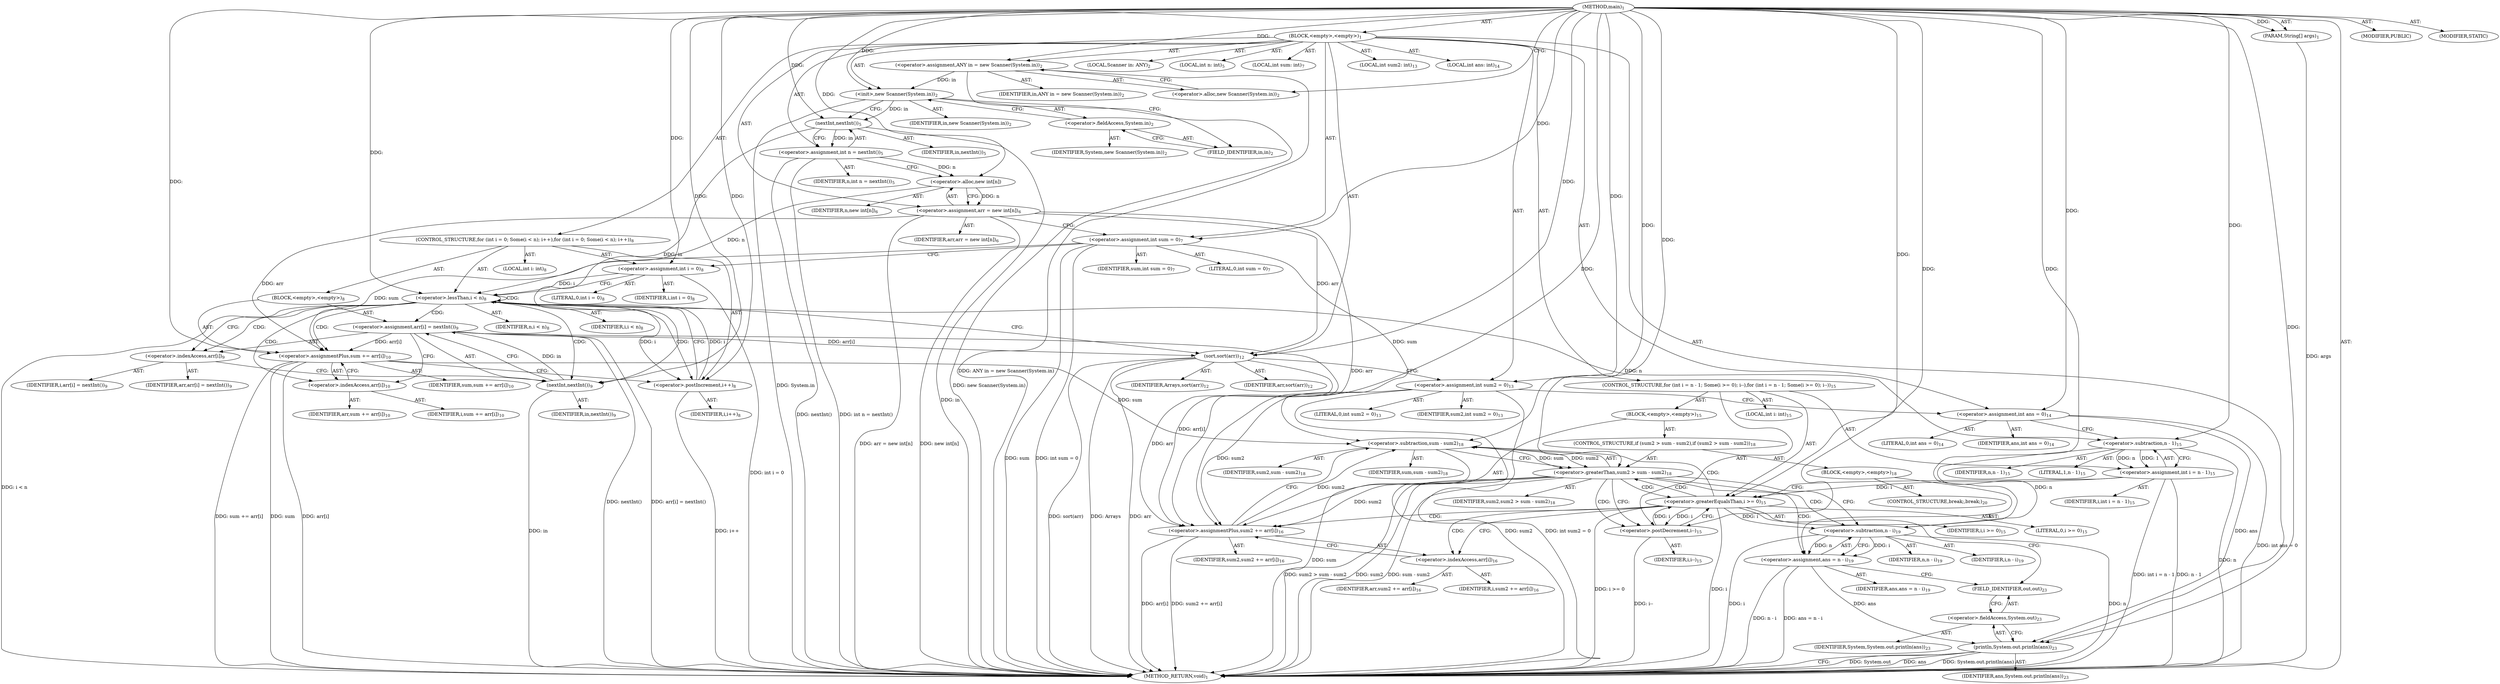 digraph "main" {  
"19" [label = <(METHOD,main)<SUB>1</SUB>> ]
"20" [label = <(PARAM,String[] args)<SUB>1</SUB>> ]
"21" [label = <(BLOCK,&lt;empty&gt;,&lt;empty&gt;)<SUB>1</SUB>> ]
"4" [label = <(LOCAL,Scanner in: ANY)<SUB>2</SUB>> ]
"22" [label = <(&lt;operator&gt;.assignment,ANY in = new Scanner(System.in))<SUB>2</SUB>> ]
"23" [label = <(IDENTIFIER,in,ANY in = new Scanner(System.in))<SUB>2</SUB>> ]
"24" [label = <(&lt;operator&gt;.alloc,new Scanner(System.in))<SUB>2</SUB>> ]
"25" [label = <(&lt;init&gt;,new Scanner(System.in))<SUB>2</SUB>> ]
"3" [label = <(IDENTIFIER,in,new Scanner(System.in))<SUB>2</SUB>> ]
"26" [label = <(&lt;operator&gt;.fieldAccess,System.in)<SUB>2</SUB>> ]
"27" [label = <(IDENTIFIER,System,new Scanner(System.in))<SUB>2</SUB>> ]
"28" [label = <(FIELD_IDENTIFIER,in,in)<SUB>2</SUB>> ]
"29" [label = <(LOCAL,int n: int)<SUB>5</SUB>> ]
"30" [label = <(&lt;operator&gt;.assignment,int n = nextInt())<SUB>5</SUB>> ]
"31" [label = <(IDENTIFIER,n,int n = nextInt())<SUB>5</SUB>> ]
"32" [label = <(nextInt,nextInt())<SUB>5</SUB>> ]
"33" [label = <(IDENTIFIER,in,nextInt())<SUB>5</SUB>> ]
"34" [label = <(&lt;operator&gt;.assignment,arr = new int[n])<SUB>6</SUB>> ]
"35" [label = <(IDENTIFIER,arr,arr = new int[n])<SUB>6</SUB>> ]
"36" [label = <(&lt;operator&gt;.alloc,new int[n])> ]
"37" [label = <(IDENTIFIER,n,new int[n])<SUB>6</SUB>> ]
"38" [label = <(LOCAL,int sum: int)<SUB>7</SUB>> ]
"39" [label = <(&lt;operator&gt;.assignment,int sum = 0)<SUB>7</SUB>> ]
"40" [label = <(IDENTIFIER,sum,int sum = 0)<SUB>7</SUB>> ]
"41" [label = <(LITERAL,0,int sum = 0)<SUB>7</SUB>> ]
"42" [label = <(CONTROL_STRUCTURE,for (int i = 0; Some(i &lt; n); i++),for (int i = 0; Some(i &lt; n); i++))<SUB>8</SUB>> ]
"43" [label = <(LOCAL,int i: int)<SUB>8</SUB>> ]
"44" [label = <(&lt;operator&gt;.assignment,int i = 0)<SUB>8</SUB>> ]
"45" [label = <(IDENTIFIER,i,int i = 0)<SUB>8</SUB>> ]
"46" [label = <(LITERAL,0,int i = 0)<SUB>8</SUB>> ]
"47" [label = <(&lt;operator&gt;.lessThan,i &lt; n)<SUB>8</SUB>> ]
"48" [label = <(IDENTIFIER,i,i &lt; n)<SUB>8</SUB>> ]
"49" [label = <(IDENTIFIER,n,i &lt; n)<SUB>8</SUB>> ]
"50" [label = <(&lt;operator&gt;.postIncrement,i++)<SUB>8</SUB>> ]
"51" [label = <(IDENTIFIER,i,i++)<SUB>8</SUB>> ]
"52" [label = <(BLOCK,&lt;empty&gt;,&lt;empty&gt;)<SUB>8</SUB>> ]
"53" [label = <(&lt;operator&gt;.assignment,arr[i] = nextInt())<SUB>9</SUB>> ]
"54" [label = <(&lt;operator&gt;.indexAccess,arr[i])<SUB>9</SUB>> ]
"55" [label = <(IDENTIFIER,arr,arr[i] = nextInt())<SUB>9</SUB>> ]
"56" [label = <(IDENTIFIER,i,arr[i] = nextInt())<SUB>9</SUB>> ]
"57" [label = <(nextInt,nextInt())<SUB>9</SUB>> ]
"58" [label = <(IDENTIFIER,in,nextInt())<SUB>9</SUB>> ]
"59" [label = <(&lt;operator&gt;.assignmentPlus,sum += arr[i])<SUB>10</SUB>> ]
"60" [label = <(IDENTIFIER,sum,sum += arr[i])<SUB>10</SUB>> ]
"61" [label = <(&lt;operator&gt;.indexAccess,arr[i])<SUB>10</SUB>> ]
"62" [label = <(IDENTIFIER,arr,sum += arr[i])<SUB>10</SUB>> ]
"63" [label = <(IDENTIFIER,i,sum += arr[i])<SUB>10</SUB>> ]
"64" [label = <(sort,sort(arr))<SUB>12</SUB>> ]
"65" [label = <(IDENTIFIER,Arrays,sort(arr))<SUB>12</SUB>> ]
"66" [label = <(IDENTIFIER,arr,sort(arr))<SUB>12</SUB>> ]
"67" [label = <(LOCAL,int sum2: int)<SUB>13</SUB>> ]
"68" [label = <(&lt;operator&gt;.assignment,int sum2 = 0)<SUB>13</SUB>> ]
"69" [label = <(IDENTIFIER,sum2,int sum2 = 0)<SUB>13</SUB>> ]
"70" [label = <(LITERAL,0,int sum2 = 0)<SUB>13</SUB>> ]
"71" [label = <(LOCAL,int ans: int)<SUB>14</SUB>> ]
"72" [label = <(&lt;operator&gt;.assignment,int ans = 0)<SUB>14</SUB>> ]
"73" [label = <(IDENTIFIER,ans,int ans = 0)<SUB>14</SUB>> ]
"74" [label = <(LITERAL,0,int ans = 0)<SUB>14</SUB>> ]
"75" [label = <(CONTROL_STRUCTURE,for (int i = n - 1; Some(i &gt;= 0); i--),for (int i = n - 1; Some(i &gt;= 0); i--))<SUB>15</SUB>> ]
"76" [label = <(LOCAL,int i: int)<SUB>15</SUB>> ]
"77" [label = <(&lt;operator&gt;.assignment,int i = n - 1)<SUB>15</SUB>> ]
"78" [label = <(IDENTIFIER,i,int i = n - 1)<SUB>15</SUB>> ]
"79" [label = <(&lt;operator&gt;.subtraction,n - 1)<SUB>15</SUB>> ]
"80" [label = <(IDENTIFIER,n,n - 1)<SUB>15</SUB>> ]
"81" [label = <(LITERAL,1,n - 1)<SUB>15</SUB>> ]
"82" [label = <(&lt;operator&gt;.greaterEqualsThan,i &gt;= 0)<SUB>15</SUB>> ]
"83" [label = <(IDENTIFIER,i,i &gt;= 0)<SUB>15</SUB>> ]
"84" [label = <(LITERAL,0,i &gt;= 0)<SUB>15</SUB>> ]
"85" [label = <(&lt;operator&gt;.postDecrement,i--)<SUB>15</SUB>> ]
"86" [label = <(IDENTIFIER,i,i--)<SUB>15</SUB>> ]
"87" [label = <(BLOCK,&lt;empty&gt;,&lt;empty&gt;)<SUB>15</SUB>> ]
"88" [label = <(&lt;operator&gt;.assignmentPlus,sum2 += arr[i])<SUB>16</SUB>> ]
"89" [label = <(IDENTIFIER,sum2,sum2 += arr[i])<SUB>16</SUB>> ]
"90" [label = <(&lt;operator&gt;.indexAccess,arr[i])<SUB>16</SUB>> ]
"91" [label = <(IDENTIFIER,arr,sum2 += arr[i])<SUB>16</SUB>> ]
"92" [label = <(IDENTIFIER,i,sum2 += arr[i])<SUB>16</SUB>> ]
"93" [label = <(CONTROL_STRUCTURE,if (sum2 &gt; sum - sum2),if (sum2 &gt; sum - sum2))<SUB>18</SUB>> ]
"94" [label = <(&lt;operator&gt;.greaterThan,sum2 &gt; sum - sum2)<SUB>18</SUB>> ]
"95" [label = <(IDENTIFIER,sum2,sum2 &gt; sum - sum2)<SUB>18</SUB>> ]
"96" [label = <(&lt;operator&gt;.subtraction,sum - sum2)<SUB>18</SUB>> ]
"97" [label = <(IDENTIFIER,sum,sum - sum2)<SUB>18</SUB>> ]
"98" [label = <(IDENTIFIER,sum2,sum - sum2)<SUB>18</SUB>> ]
"99" [label = <(BLOCK,&lt;empty&gt;,&lt;empty&gt;)<SUB>18</SUB>> ]
"100" [label = <(&lt;operator&gt;.assignment,ans = n - i)<SUB>19</SUB>> ]
"101" [label = <(IDENTIFIER,ans,ans = n - i)<SUB>19</SUB>> ]
"102" [label = <(&lt;operator&gt;.subtraction,n - i)<SUB>19</SUB>> ]
"103" [label = <(IDENTIFIER,n,n - i)<SUB>19</SUB>> ]
"104" [label = <(IDENTIFIER,i,n - i)<SUB>19</SUB>> ]
"105" [label = <(CONTROL_STRUCTURE,break;,break;)<SUB>20</SUB>> ]
"106" [label = <(println,System.out.println(ans))<SUB>23</SUB>> ]
"107" [label = <(&lt;operator&gt;.fieldAccess,System.out)<SUB>23</SUB>> ]
"108" [label = <(IDENTIFIER,System,System.out.println(ans))<SUB>23</SUB>> ]
"109" [label = <(FIELD_IDENTIFIER,out,out)<SUB>23</SUB>> ]
"110" [label = <(IDENTIFIER,ans,System.out.println(ans))<SUB>23</SUB>> ]
"111" [label = <(MODIFIER,PUBLIC)> ]
"112" [label = <(MODIFIER,STATIC)> ]
"113" [label = <(METHOD_RETURN,void)<SUB>1</SUB>> ]
  "19" -> "20"  [ label = "AST: "] 
  "19" -> "21"  [ label = "AST: "] 
  "19" -> "111"  [ label = "AST: "] 
  "19" -> "112"  [ label = "AST: "] 
  "19" -> "113"  [ label = "AST: "] 
  "21" -> "4"  [ label = "AST: "] 
  "21" -> "22"  [ label = "AST: "] 
  "21" -> "25"  [ label = "AST: "] 
  "21" -> "29"  [ label = "AST: "] 
  "21" -> "30"  [ label = "AST: "] 
  "21" -> "34"  [ label = "AST: "] 
  "21" -> "38"  [ label = "AST: "] 
  "21" -> "39"  [ label = "AST: "] 
  "21" -> "42"  [ label = "AST: "] 
  "21" -> "64"  [ label = "AST: "] 
  "21" -> "67"  [ label = "AST: "] 
  "21" -> "68"  [ label = "AST: "] 
  "21" -> "71"  [ label = "AST: "] 
  "21" -> "72"  [ label = "AST: "] 
  "21" -> "75"  [ label = "AST: "] 
  "21" -> "106"  [ label = "AST: "] 
  "22" -> "23"  [ label = "AST: "] 
  "22" -> "24"  [ label = "AST: "] 
  "25" -> "3"  [ label = "AST: "] 
  "25" -> "26"  [ label = "AST: "] 
  "26" -> "27"  [ label = "AST: "] 
  "26" -> "28"  [ label = "AST: "] 
  "30" -> "31"  [ label = "AST: "] 
  "30" -> "32"  [ label = "AST: "] 
  "32" -> "33"  [ label = "AST: "] 
  "34" -> "35"  [ label = "AST: "] 
  "34" -> "36"  [ label = "AST: "] 
  "36" -> "37"  [ label = "AST: "] 
  "39" -> "40"  [ label = "AST: "] 
  "39" -> "41"  [ label = "AST: "] 
  "42" -> "43"  [ label = "AST: "] 
  "42" -> "44"  [ label = "AST: "] 
  "42" -> "47"  [ label = "AST: "] 
  "42" -> "50"  [ label = "AST: "] 
  "42" -> "52"  [ label = "AST: "] 
  "44" -> "45"  [ label = "AST: "] 
  "44" -> "46"  [ label = "AST: "] 
  "47" -> "48"  [ label = "AST: "] 
  "47" -> "49"  [ label = "AST: "] 
  "50" -> "51"  [ label = "AST: "] 
  "52" -> "53"  [ label = "AST: "] 
  "52" -> "59"  [ label = "AST: "] 
  "53" -> "54"  [ label = "AST: "] 
  "53" -> "57"  [ label = "AST: "] 
  "54" -> "55"  [ label = "AST: "] 
  "54" -> "56"  [ label = "AST: "] 
  "57" -> "58"  [ label = "AST: "] 
  "59" -> "60"  [ label = "AST: "] 
  "59" -> "61"  [ label = "AST: "] 
  "61" -> "62"  [ label = "AST: "] 
  "61" -> "63"  [ label = "AST: "] 
  "64" -> "65"  [ label = "AST: "] 
  "64" -> "66"  [ label = "AST: "] 
  "68" -> "69"  [ label = "AST: "] 
  "68" -> "70"  [ label = "AST: "] 
  "72" -> "73"  [ label = "AST: "] 
  "72" -> "74"  [ label = "AST: "] 
  "75" -> "76"  [ label = "AST: "] 
  "75" -> "77"  [ label = "AST: "] 
  "75" -> "82"  [ label = "AST: "] 
  "75" -> "85"  [ label = "AST: "] 
  "75" -> "87"  [ label = "AST: "] 
  "77" -> "78"  [ label = "AST: "] 
  "77" -> "79"  [ label = "AST: "] 
  "79" -> "80"  [ label = "AST: "] 
  "79" -> "81"  [ label = "AST: "] 
  "82" -> "83"  [ label = "AST: "] 
  "82" -> "84"  [ label = "AST: "] 
  "85" -> "86"  [ label = "AST: "] 
  "87" -> "88"  [ label = "AST: "] 
  "87" -> "93"  [ label = "AST: "] 
  "88" -> "89"  [ label = "AST: "] 
  "88" -> "90"  [ label = "AST: "] 
  "90" -> "91"  [ label = "AST: "] 
  "90" -> "92"  [ label = "AST: "] 
  "93" -> "94"  [ label = "AST: "] 
  "93" -> "99"  [ label = "AST: "] 
  "94" -> "95"  [ label = "AST: "] 
  "94" -> "96"  [ label = "AST: "] 
  "96" -> "97"  [ label = "AST: "] 
  "96" -> "98"  [ label = "AST: "] 
  "99" -> "100"  [ label = "AST: "] 
  "99" -> "105"  [ label = "AST: "] 
  "100" -> "101"  [ label = "AST: "] 
  "100" -> "102"  [ label = "AST: "] 
  "102" -> "103"  [ label = "AST: "] 
  "102" -> "104"  [ label = "AST: "] 
  "106" -> "107"  [ label = "AST: "] 
  "106" -> "110"  [ label = "AST: "] 
  "107" -> "108"  [ label = "AST: "] 
  "107" -> "109"  [ label = "AST: "] 
  "22" -> "28"  [ label = "CFG: "] 
  "25" -> "32"  [ label = "CFG: "] 
  "30" -> "36"  [ label = "CFG: "] 
  "34" -> "39"  [ label = "CFG: "] 
  "39" -> "44"  [ label = "CFG: "] 
  "64" -> "68"  [ label = "CFG: "] 
  "68" -> "72"  [ label = "CFG: "] 
  "72" -> "79"  [ label = "CFG: "] 
  "106" -> "113"  [ label = "CFG: "] 
  "24" -> "22"  [ label = "CFG: "] 
  "26" -> "25"  [ label = "CFG: "] 
  "32" -> "30"  [ label = "CFG: "] 
  "36" -> "34"  [ label = "CFG: "] 
  "44" -> "47"  [ label = "CFG: "] 
  "47" -> "54"  [ label = "CFG: "] 
  "47" -> "64"  [ label = "CFG: "] 
  "50" -> "47"  [ label = "CFG: "] 
  "77" -> "82"  [ label = "CFG: "] 
  "82" -> "90"  [ label = "CFG: "] 
  "82" -> "109"  [ label = "CFG: "] 
  "85" -> "82"  [ label = "CFG: "] 
  "107" -> "106"  [ label = "CFG: "] 
  "28" -> "26"  [ label = "CFG: "] 
  "53" -> "61"  [ label = "CFG: "] 
  "59" -> "50"  [ label = "CFG: "] 
  "79" -> "77"  [ label = "CFG: "] 
  "88" -> "96"  [ label = "CFG: "] 
  "109" -> "107"  [ label = "CFG: "] 
  "54" -> "57"  [ label = "CFG: "] 
  "57" -> "53"  [ label = "CFG: "] 
  "61" -> "59"  [ label = "CFG: "] 
  "90" -> "88"  [ label = "CFG: "] 
  "94" -> "102"  [ label = "CFG: "] 
  "94" -> "85"  [ label = "CFG: "] 
  "96" -> "94"  [ label = "CFG: "] 
  "100" -> "109"  [ label = "CFG: "] 
  "102" -> "100"  [ label = "CFG: "] 
  "19" -> "24"  [ label = "CFG: "] 
  "20" -> "113"  [ label = "DDG: args"] 
  "22" -> "113"  [ label = "DDG: ANY in = new Scanner(System.in)"] 
  "25" -> "113"  [ label = "DDG: System.in"] 
  "25" -> "113"  [ label = "DDG: new Scanner(System.in)"] 
  "32" -> "113"  [ label = "DDG: in"] 
  "30" -> "113"  [ label = "DDG: nextInt()"] 
  "30" -> "113"  [ label = "DDG: int n = nextInt()"] 
  "34" -> "113"  [ label = "DDG: new int[n]"] 
  "34" -> "113"  [ label = "DDG: arr = new int[n]"] 
  "39" -> "113"  [ label = "DDG: sum"] 
  "39" -> "113"  [ label = "DDG: int sum = 0"] 
  "44" -> "113"  [ label = "DDG: int i = 0"] 
  "47" -> "113"  [ label = "DDG: i &lt; n"] 
  "64" -> "113"  [ label = "DDG: arr"] 
  "64" -> "113"  [ label = "DDG: sort(arr)"] 
  "68" -> "113"  [ label = "DDG: sum2"] 
  "68" -> "113"  [ label = "DDG: int sum2 = 0"] 
  "72" -> "113"  [ label = "DDG: int ans = 0"] 
  "79" -> "113"  [ label = "DDG: n"] 
  "77" -> "113"  [ label = "DDG: n - 1"] 
  "77" -> "113"  [ label = "DDG: int i = n - 1"] 
  "82" -> "113"  [ label = "DDG: i"] 
  "82" -> "113"  [ label = "DDG: i &gt;= 0"] 
  "88" -> "113"  [ label = "DDG: arr[i]"] 
  "88" -> "113"  [ label = "DDG: sum2 += arr[i]"] 
  "94" -> "113"  [ label = "DDG: sum2"] 
  "96" -> "113"  [ label = "DDG: sum"] 
  "94" -> "113"  [ label = "DDG: sum - sum2"] 
  "94" -> "113"  [ label = "DDG: sum2 &gt; sum - sum2"] 
  "85" -> "113"  [ label = "DDG: i--"] 
  "102" -> "113"  [ label = "DDG: n"] 
  "102" -> "113"  [ label = "DDG: i"] 
  "100" -> "113"  [ label = "DDG: n - i"] 
  "100" -> "113"  [ label = "DDG: ans = n - i"] 
  "106" -> "113"  [ label = "DDG: System.out"] 
  "106" -> "113"  [ label = "DDG: ans"] 
  "106" -> "113"  [ label = "DDG: System.out.println(ans)"] 
  "57" -> "113"  [ label = "DDG: in"] 
  "53" -> "113"  [ label = "DDG: nextInt()"] 
  "53" -> "113"  [ label = "DDG: arr[i] = nextInt()"] 
  "59" -> "113"  [ label = "DDG: sum"] 
  "59" -> "113"  [ label = "DDG: arr[i]"] 
  "59" -> "113"  [ label = "DDG: sum += arr[i]"] 
  "50" -> "113"  [ label = "DDG: i++"] 
  "64" -> "113"  [ label = "DDG: Arrays"] 
  "19" -> "20"  [ label = "DDG: "] 
  "19" -> "22"  [ label = "DDG: "] 
  "32" -> "30"  [ label = "DDG: in"] 
  "36" -> "34"  [ label = "DDG: n"] 
  "19" -> "39"  [ label = "DDG: "] 
  "19" -> "68"  [ label = "DDG: "] 
  "19" -> "72"  [ label = "DDG: "] 
  "22" -> "25"  [ label = "DDG: in"] 
  "19" -> "25"  [ label = "DDG: "] 
  "19" -> "44"  [ label = "DDG: "] 
  "19" -> "64"  [ label = "DDG: "] 
  "34" -> "64"  [ label = "DDG: arr"] 
  "53" -> "64"  [ label = "DDG: arr[i]"] 
  "79" -> "77"  [ label = "DDG: n"] 
  "79" -> "77"  [ label = "DDG: 1"] 
  "72" -> "106"  [ label = "DDG: ans"] 
  "100" -> "106"  [ label = "DDG: ans"] 
  "19" -> "106"  [ label = "DDG: "] 
  "25" -> "32"  [ label = "DDG: in"] 
  "19" -> "32"  [ label = "DDG: "] 
  "30" -> "36"  [ label = "DDG: n"] 
  "19" -> "36"  [ label = "DDG: "] 
  "44" -> "47"  [ label = "DDG: i"] 
  "50" -> "47"  [ label = "DDG: i"] 
  "19" -> "47"  [ label = "DDG: "] 
  "36" -> "47"  [ label = "DDG: n"] 
  "47" -> "50"  [ label = "DDG: i"] 
  "19" -> "50"  [ label = "DDG: "] 
  "57" -> "53"  [ label = "DDG: in"] 
  "34" -> "59"  [ label = "DDG: arr"] 
  "53" -> "59"  [ label = "DDG: arr[i]"] 
  "77" -> "82"  [ label = "DDG: i"] 
  "85" -> "82"  [ label = "DDG: i"] 
  "19" -> "82"  [ label = "DDG: "] 
  "82" -> "85"  [ label = "DDG: i"] 
  "19" -> "85"  [ label = "DDG: "] 
  "64" -> "88"  [ label = "DDG: arr"] 
  "34" -> "88"  [ label = "DDG: arr"] 
  "53" -> "88"  [ label = "DDG: arr[i]"] 
  "39" -> "59"  [ label = "DDG: sum"] 
  "19" -> "59"  [ label = "DDG: "] 
  "47" -> "79"  [ label = "DDG: n"] 
  "19" -> "79"  [ label = "DDG: "] 
  "68" -> "88"  [ label = "DDG: sum2"] 
  "94" -> "88"  [ label = "DDG: sum2"] 
  "19" -> "88"  [ label = "DDG: "] 
  "32" -> "57"  [ label = "DDG: in"] 
  "19" -> "57"  [ label = "DDG: "] 
  "96" -> "94"  [ label = "DDG: sum2"] 
  "19" -> "94"  [ label = "DDG: "] 
  "96" -> "94"  [ label = "DDG: sum"] 
  "102" -> "100"  [ label = "DDG: n"] 
  "102" -> "100"  [ label = "DDG: i"] 
  "39" -> "96"  [ label = "DDG: sum"] 
  "59" -> "96"  [ label = "DDG: sum"] 
  "19" -> "96"  [ label = "DDG: "] 
  "88" -> "96"  [ label = "DDG: sum2"] 
  "79" -> "102"  [ label = "DDG: n"] 
  "19" -> "102"  [ label = "DDG: "] 
  "82" -> "102"  [ label = "DDG: i"] 
  "47" -> "47"  [ label = "CDG: "] 
  "47" -> "61"  [ label = "CDG: "] 
  "47" -> "57"  [ label = "CDG: "] 
  "47" -> "53"  [ label = "CDG: "] 
  "47" -> "50"  [ label = "CDG: "] 
  "47" -> "59"  [ label = "CDG: "] 
  "47" -> "54"  [ label = "CDG: "] 
  "82" -> "94"  [ label = "CDG: "] 
  "82" -> "96"  [ label = "CDG: "] 
  "82" -> "88"  [ label = "CDG: "] 
  "82" -> "90"  [ label = "CDG: "] 
  "94" -> "100"  [ label = "CDG: "] 
  "94" -> "102"  [ label = "CDG: "] 
  "94" -> "85"  [ label = "CDG: "] 
  "94" -> "82"  [ label = "CDG: "] 
}
